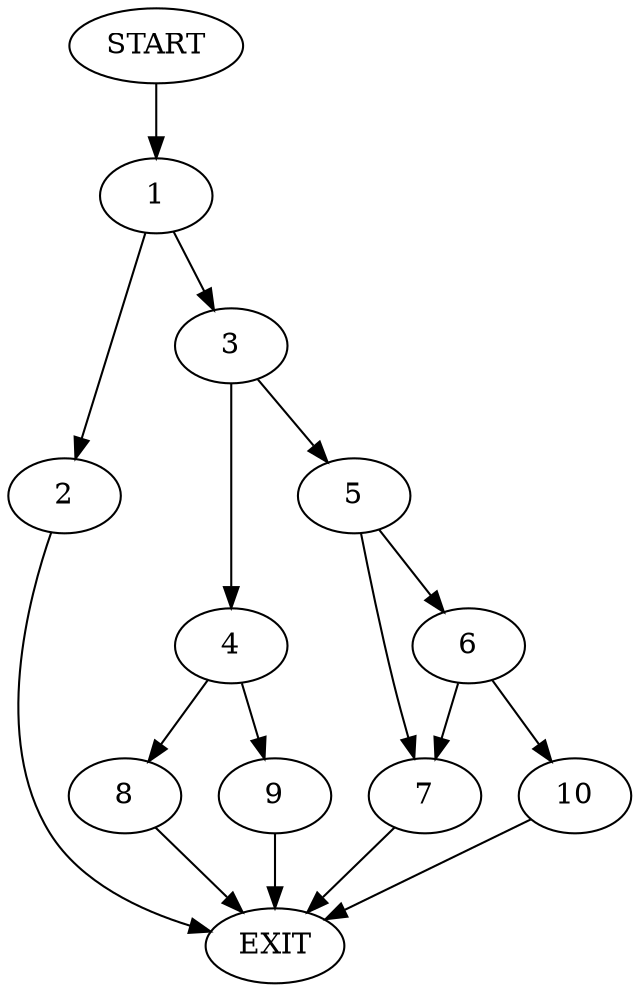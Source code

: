 digraph {
0 [label="START"]
11 [label="EXIT"]
0 -> 1
1 -> 2
1 -> 3
3 -> 4
3 -> 5
2 -> 11
5 -> 6
5 -> 7
4 -> 8
4 -> 9
6 -> 10
6 -> 7
7 -> 11
10 -> 11
9 -> 11
8 -> 11
}
